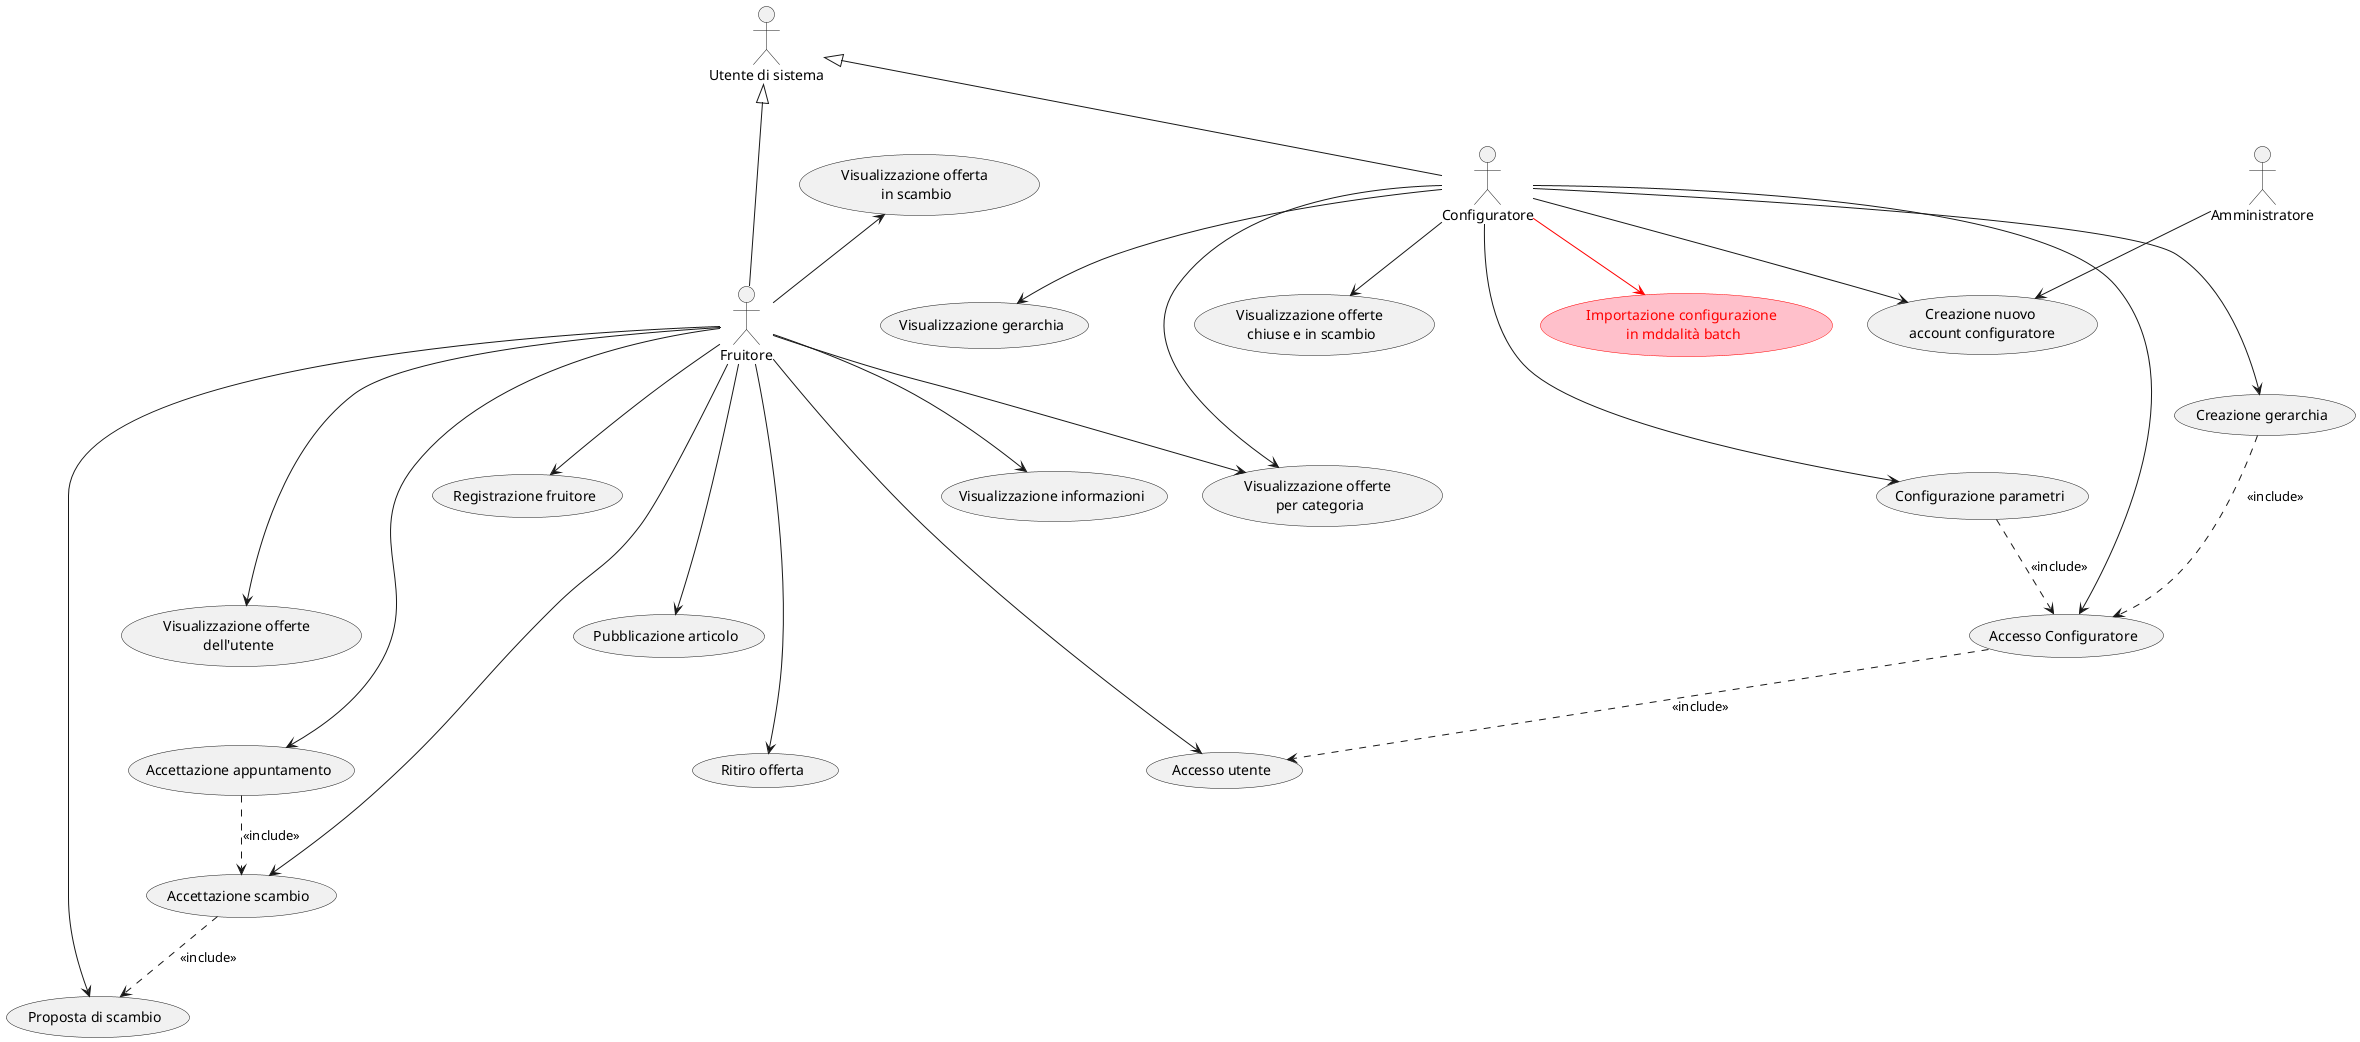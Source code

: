 @startuml

:Utente di sistema: as user
:Configuratore: as conf
:Amministratore: as adm

conf -up-|> user
conf --> (Accesso Configuratore)
conf --> (Creazione gerarchia)

adm --> (Creazione nuovo \naccount configuratore)
conf --> (Creazione nuovo \naccount configuratore)

conf --> (Visualizzazione gerarchia)

(Accesso Configuratore) ..> (Accesso utente): <<include>>
(Creazione gerarchia) ..> (Accesso Configuratore): <<include>>

:Fruitore: as fruit

fruit -up-|> user

(Configurazione parametri)
(Registrazione fruitore)

conf --> (Configurazione parametri)
fruit --> (Registrazione fruitore)
fruit --> (Accesso utente)
(Configurazione parametri) ..> (Accesso Configuratore) : <<include>>

fruit --> (Pubblicazione articolo)
fruit --> (Ritiro offerta)
fruit --> (Visualizzazione offerte \nper categoria)
conf --> (Visualizzazione offerte \nper categoria)
fruit --> (Visualizzazione informazioni)
fruit --> (Visualizzazione offerte \ndell'utente)

(Proposta di scambio)
(Accettazione scambio)
(Accettazione appuntamento)
(Visualizzazione offerta \nin scambio)
(Visualizzazione offerte \nchiuse e in scambio)

fruit --> (Proposta di scambio)
fruit --> (Accettazione scambio)
fruit --> (Accettazione appuntamento)
fruit -up-> (Visualizzazione offerta \nin scambio)
conf --> (Visualizzazione offerte \nchiuse e in scambio)

(Accettazione appuntamento) ..> (Accettazione scambio) : <<include>>
(Accettazione scambio) ..> (Proposta di scambio) : <<include>>

(Visualizzazione offerte \nchiuse e in scambio) -[hidden]- (Visualizzazione offerte \nper categoria)
(Registrazione fruitore) -[hidden]- (Pubblicazione articolo)
(Pubblicazione articolo) -[hidden]- (Ritiro offerta)
(Registrazione fruitore) -[hidden]- (Visualizzazione offerte \ndell'utente)
(Accettazione appuntamento) -[hidden]- (Visualizzazione offerte \ndell'utente)

'VERSIONE 5 ==========================================

(Importazione configurazione \nin mddalità batch) #pink;line:red;text:red

conf --> (Importazione configurazione \nin mddalità batch) #red;text:red

(Visualizzazione offerte \ndell'utente) -[hidden]- (Accettazione appuntamento)
(Creazione nuovo \naccount configuratore) -[hidden]- (Configurazione parametri)
'(Creazione nuovo \naccount configuratore) -[hidden]- (Importazione configurazione \nin mddalità batch)


@enduml